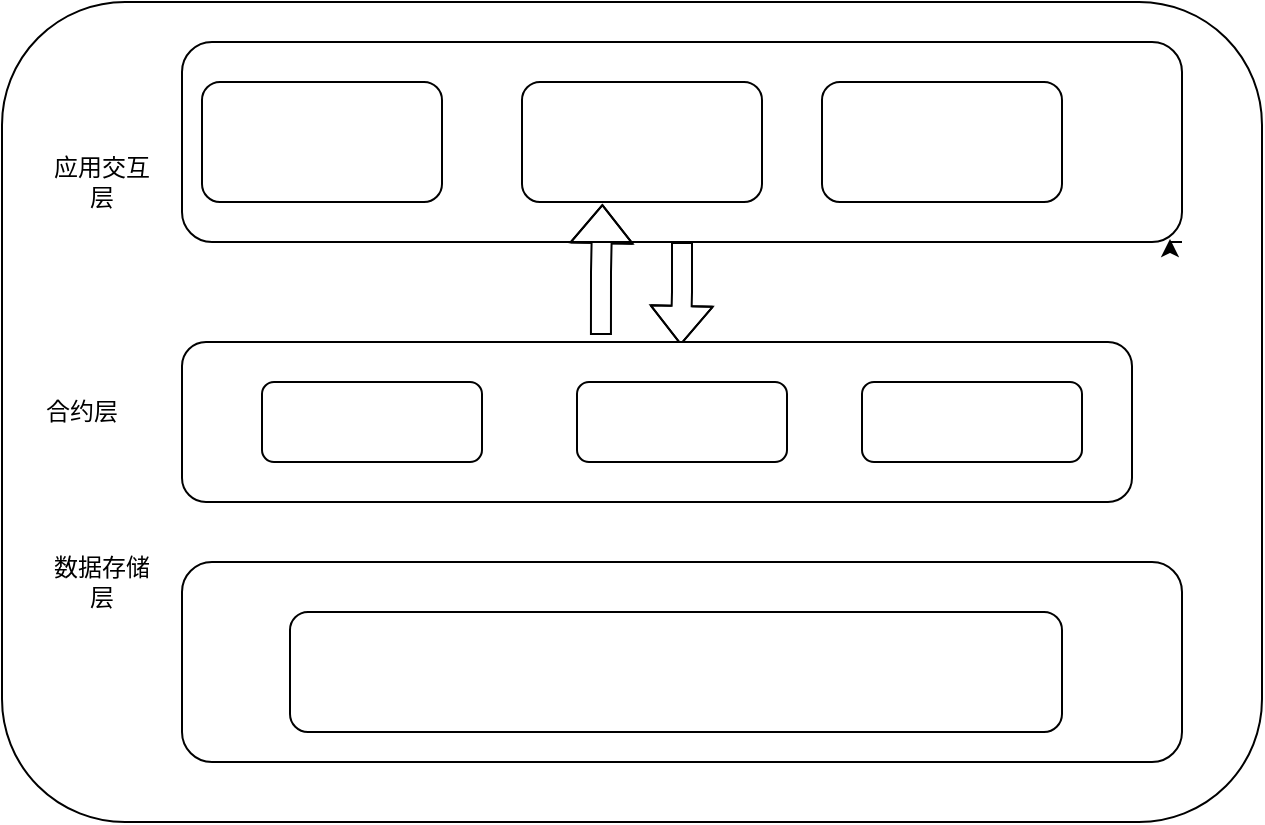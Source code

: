 <mxfile version="20.0.1" type="github">
  <diagram id="19MbuUc1BT7nycTp4Nkc" name="Page-1">
    <mxGraphModel dx="1364" dy="772" grid="1" gridSize="10" guides="1" tooltips="1" connect="1" arrows="1" fold="1" page="1" pageScale="1" pageWidth="827" pageHeight="1169" math="0" shadow="0">
      <root>
        <mxCell id="0" />
        <mxCell id="1" parent="0" />
        <mxCell id="CGRJ25Iukog198GcqVwM-1" value="" style="rounded=1;whiteSpace=wrap;html=1;" vertex="1" parent="1">
          <mxGeometry x="130" y="310" width="630" height="410" as="geometry" />
        </mxCell>
        <mxCell id="CGRJ25Iukog198GcqVwM-20" value="" style="edgeStyle=orthogonalEdgeStyle;rounded=0;orthogonalLoop=1;jettySize=auto;html=1;shape=flexArrow;entryX=0.525;entryY=0.019;entryDx=0;entryDy=0;entryPerimeter=0;" edge="1" parent="1" source="CGRJ25Iukog198GcqVwM-2" target="CGRJ25Iukog198GcqVwM-9">
          <mxGeometry relative="1" as="geometry" />
        </mxCell>
        <mxCell id="CGRJ25Iukog198GcqVwM-2" value="" style="rounded=1;whiteSpace=wrap;html=1;" vertex="1" parent="1">
          <mxGeometry x="220" y="330" width="500" height="100" as="geometry" />
        </mxCell>
        <mxCell id="CGRJ25Iukog198GcqVwM-3" value="" style="rounded=1;whiteSpace=wrap;html=1;" vertex="1" parent="1">
          <mxGeometry x="390" y="350" width="120" height="60" as="geometry" />
        </mxCell>
        <mxCell id="CGRJ25Iukog198GcqVwM-4" value="" style="rounded=1;whiteSpace=wrap;html=1;" vertex="1" parent="1">
          <mxGeometry x="540" y="350" width="120" height="60" as="geometry" />
        </mxCell>
        <mxCell id="CGRJ25Iukog198GcqVwM-5" value="应用交互层" style="text;html=1;strokeColor=none;fillColor=none;align=center;verticalAlign=middle;whiteSpace=wrap;rounded=0;" vertex="1" parent="1">
          <mxGeometry x="150" y="385" width="60" height="30" as="geometry" />
        </mxCell>
        <mxCell id="CGRJ25Iukog198GcqVwM-6" value="合约层" style="text;html=1;strokeColor=none;fillColor=none;align=center;verticalAlign=middle;whiteSpace=wrap;rounded=0;" vertex="1" parent="1">
          <mxGeometry x="140" y="500" width="60" height="30" as="geometry" />
        </mxCell>
        <mxCell id="CGRJ25Iukog198GcqVwM-8" value="" style="rounded=1;whiteSpace=wrap;html=1;" vertex="1" parent="1">
          <mxGeometry x="230" y="350" width="120" height="60" as="geometry" />
        </mxCell>
        <mxCell id="CGRJ25Iukog198GcqVwM-22" value="" style="edgeStyle=orthogonalEdgeStyle;shape=flexArrow;rounded=0;orthogonalLoop=1;jettySize=auto;html=1;exitX=0.441;exitY=-0.044;exitDx=0;exitDy=0;exitPerimeter=0;entryX=0.335;entryY=1.017;entryDx=0;entryDy=0;entryPerimeter=0;" edge="1" parent="1" source="CGRJ25Iukog198GcqVwM-9" target="CGRJ25Iukog198GcqVwM-3">
          <mxGeometry relative="1" as="geometry" />
        </mxCell>
        <mxCell id="CGRJ25Iukog198GcqVwM-9" value="" style="rounded=1;whiteSpace=wrap;html=1;" vertex="1" parent="1">
          <mxGeometry x="220" y="480" width="475" height="80" as="geometry" />
        </mxCell>
        <mxCell id="CGRJ25Iukog198GcqVwM-11" value="" style="rounded=1;whiteSpace=wrap;html=1;" vertex="1" parent="1">
          <mxGeometry x="260" y="500" width="110" height="40" as="geometry" />
        </mxCell>
        <mxCell id="CGRJ25Iukog198GcqVwM-12" value="" style="rounded=1;whiteSpace=wrap;html=1;" vertex="1" parent="1">
          <mxGeometry x="417.5" y="500" width="105" height="40" as="geometry" />
        </mxCell>
        <mxCell id="CGRJ25Iukog198GcqVwM-13" value="" style="rounded=1;whiteSpace=wrap;html=1;" vertex="1" parent="1">
          <mxGeometry x="560" y="500" width="110" height="40" as="geometry" />
        </mxCell>
        <mxCell id="CGRJ25Iukog198GcqVwM-14" value="数据存储层" style="text;html=1;strokeColor=none;fillColor=none;align=center;verticalAlign=middle;whiteSpace=wrap;rounded=0;" vertex="1" parent="1">
          <mxGeometry x="150" y="585" width="60" height="30" as="geometry" />
        </mxCell>
        <mxCell id="CGRJ25Iukog198GcqVwM-15" value="" style="rounded=1;whiteSpace=wrap;html=1;" vertex="1" parent="1">
          <mxGeometry x="220" y="590" width="500" height="100" as="geometry" />
        </mxCell>
        <mxCell id="CGRJ25Iukog198GcqVwM-16" value="" style="rounded=1;whiteSpace=wrap;html=1;" vertex="1" parent="1">
          <mxGeometry x="274" y="615" width="386" height="60" as="geometry" />
        </mxCell>
        <mxCell id="CGRJ25Iukog198GcqVwM-17" style="edgeStyle=orthogonalEdgeStyle;rounded=0;orthogonalLoop=1;jettySize=auto;html=1;exitX=1;exitY=1;exitDx=0;exitDy=0;entryX=0.988;entryY=0.985;entryDx=0;entryDy=0;entryPerimeter=0;" edge="1" parent="1" source="CGRJ25Iukog198GcqVwM-2" target="CGRJ25Iukog198GcqVwM-2">
          <mxGeometry relative="1" as="geometry" />
        </mxCell>
      </root>
    </mxGraphModel>
  </diagram>
</mxfile>
